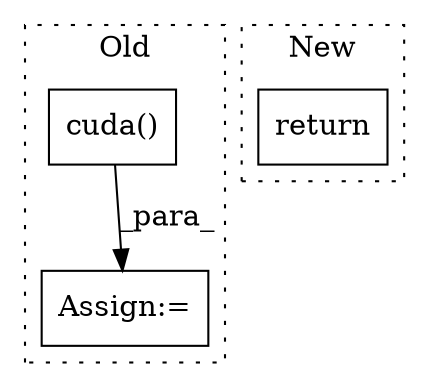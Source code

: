 digraph G {
subgraph cluster0 {
1 [label="cuda()" a="75" s="6850" l="46" shape="box"];
3 [label="Assign:=" a="68" s="6847" l="3" shape="box"];
label = "Old";
style="dotted";
}
subgraph cluster1 {
2 [label="return" a="93" s="7139" l="7" shape="box"];
label = "New";
style="dotted";
}
1 -> 3 [label="_para_"];
}